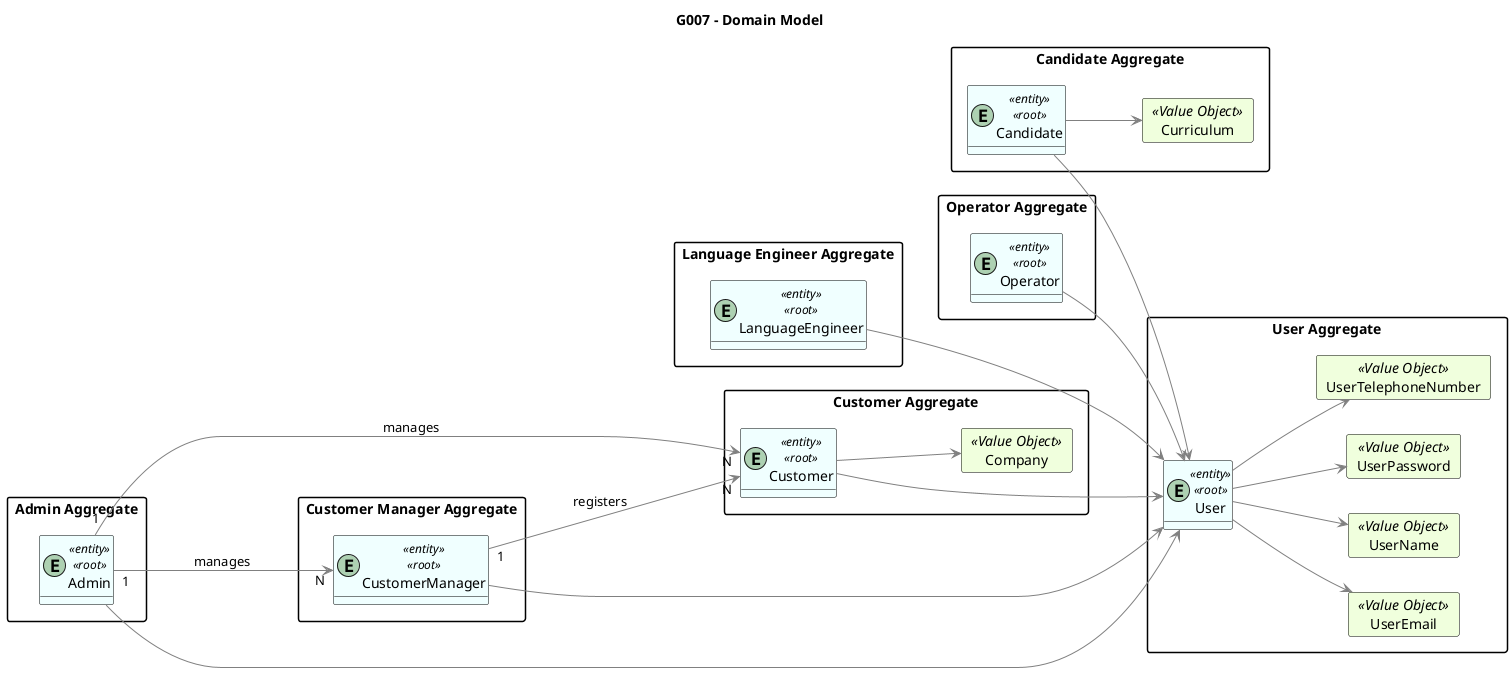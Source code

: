 @startuml
hide methods
left to right direction

Title "G007 - Domain Model"

skinparam class {
    LifeLineBorderColor DarkBlue
    LifeLineBackgroundColor APPLICATION
    BackgroundColor #F0FFFF
    ArrowColor grey
    BorderColor black
}

skinparam packageStyle rectangle

skinparam card {
    LifeLineBorderColor Green
    LifeLineBackgroundColor APPLICATION
    BackgroundColor #F0FFDD
    ArrowColor DarkGrey
    BorderColor Black
}

package "Customer Aggregate"{
entity Customer <<entity>><<root>>

    card Company <<Value Object>> {
    }

    Customer --> Company

}

package "Candidate Aggregate"{
entity Candidate <<entity>><<root>>

    card Curriculum <<Value Object>> {
    }

    Candidate --> Curriculum

}

package "User Aggregate"{
entity User <<entity>><<root>>

    card UserEmail <<Value Object>> {
    }
    card UserName <<Value Object>> {
    }
    card UserPassword <<Value Object>> {
    }
    card UserTelephoneNumber <<Value Object>> {
    }

    User --> UserEmail
    User --> UserName
    User --> UserTelephoneNumber
    User --> UserPassword

}

package "Language Engineer Aggregate"{
    entity LanguageEngineer <<entity>><<root>>
}

package "Admin Aggregate"{
    entity Admin <<entity>><<root>>
}

package "Customer Manager Aggregate"{
    entity CustomerManager <<entity>><<root>>
}

package "Operator Aggregate"{
    entity Operator <<entity>><<root>>
}

    Admin ---> User
    CustomerManager ---> User
    Operator --> User
    LanguageEngineer ---> User
    Customer ---> User
    Candidate --> User
    Admin "1" ---> "N" Customer : manages
    Admin "1" ---> "N" CustomerManager : manages
    CustomerManager "1" ---> "N" Customer : registers

@enduml